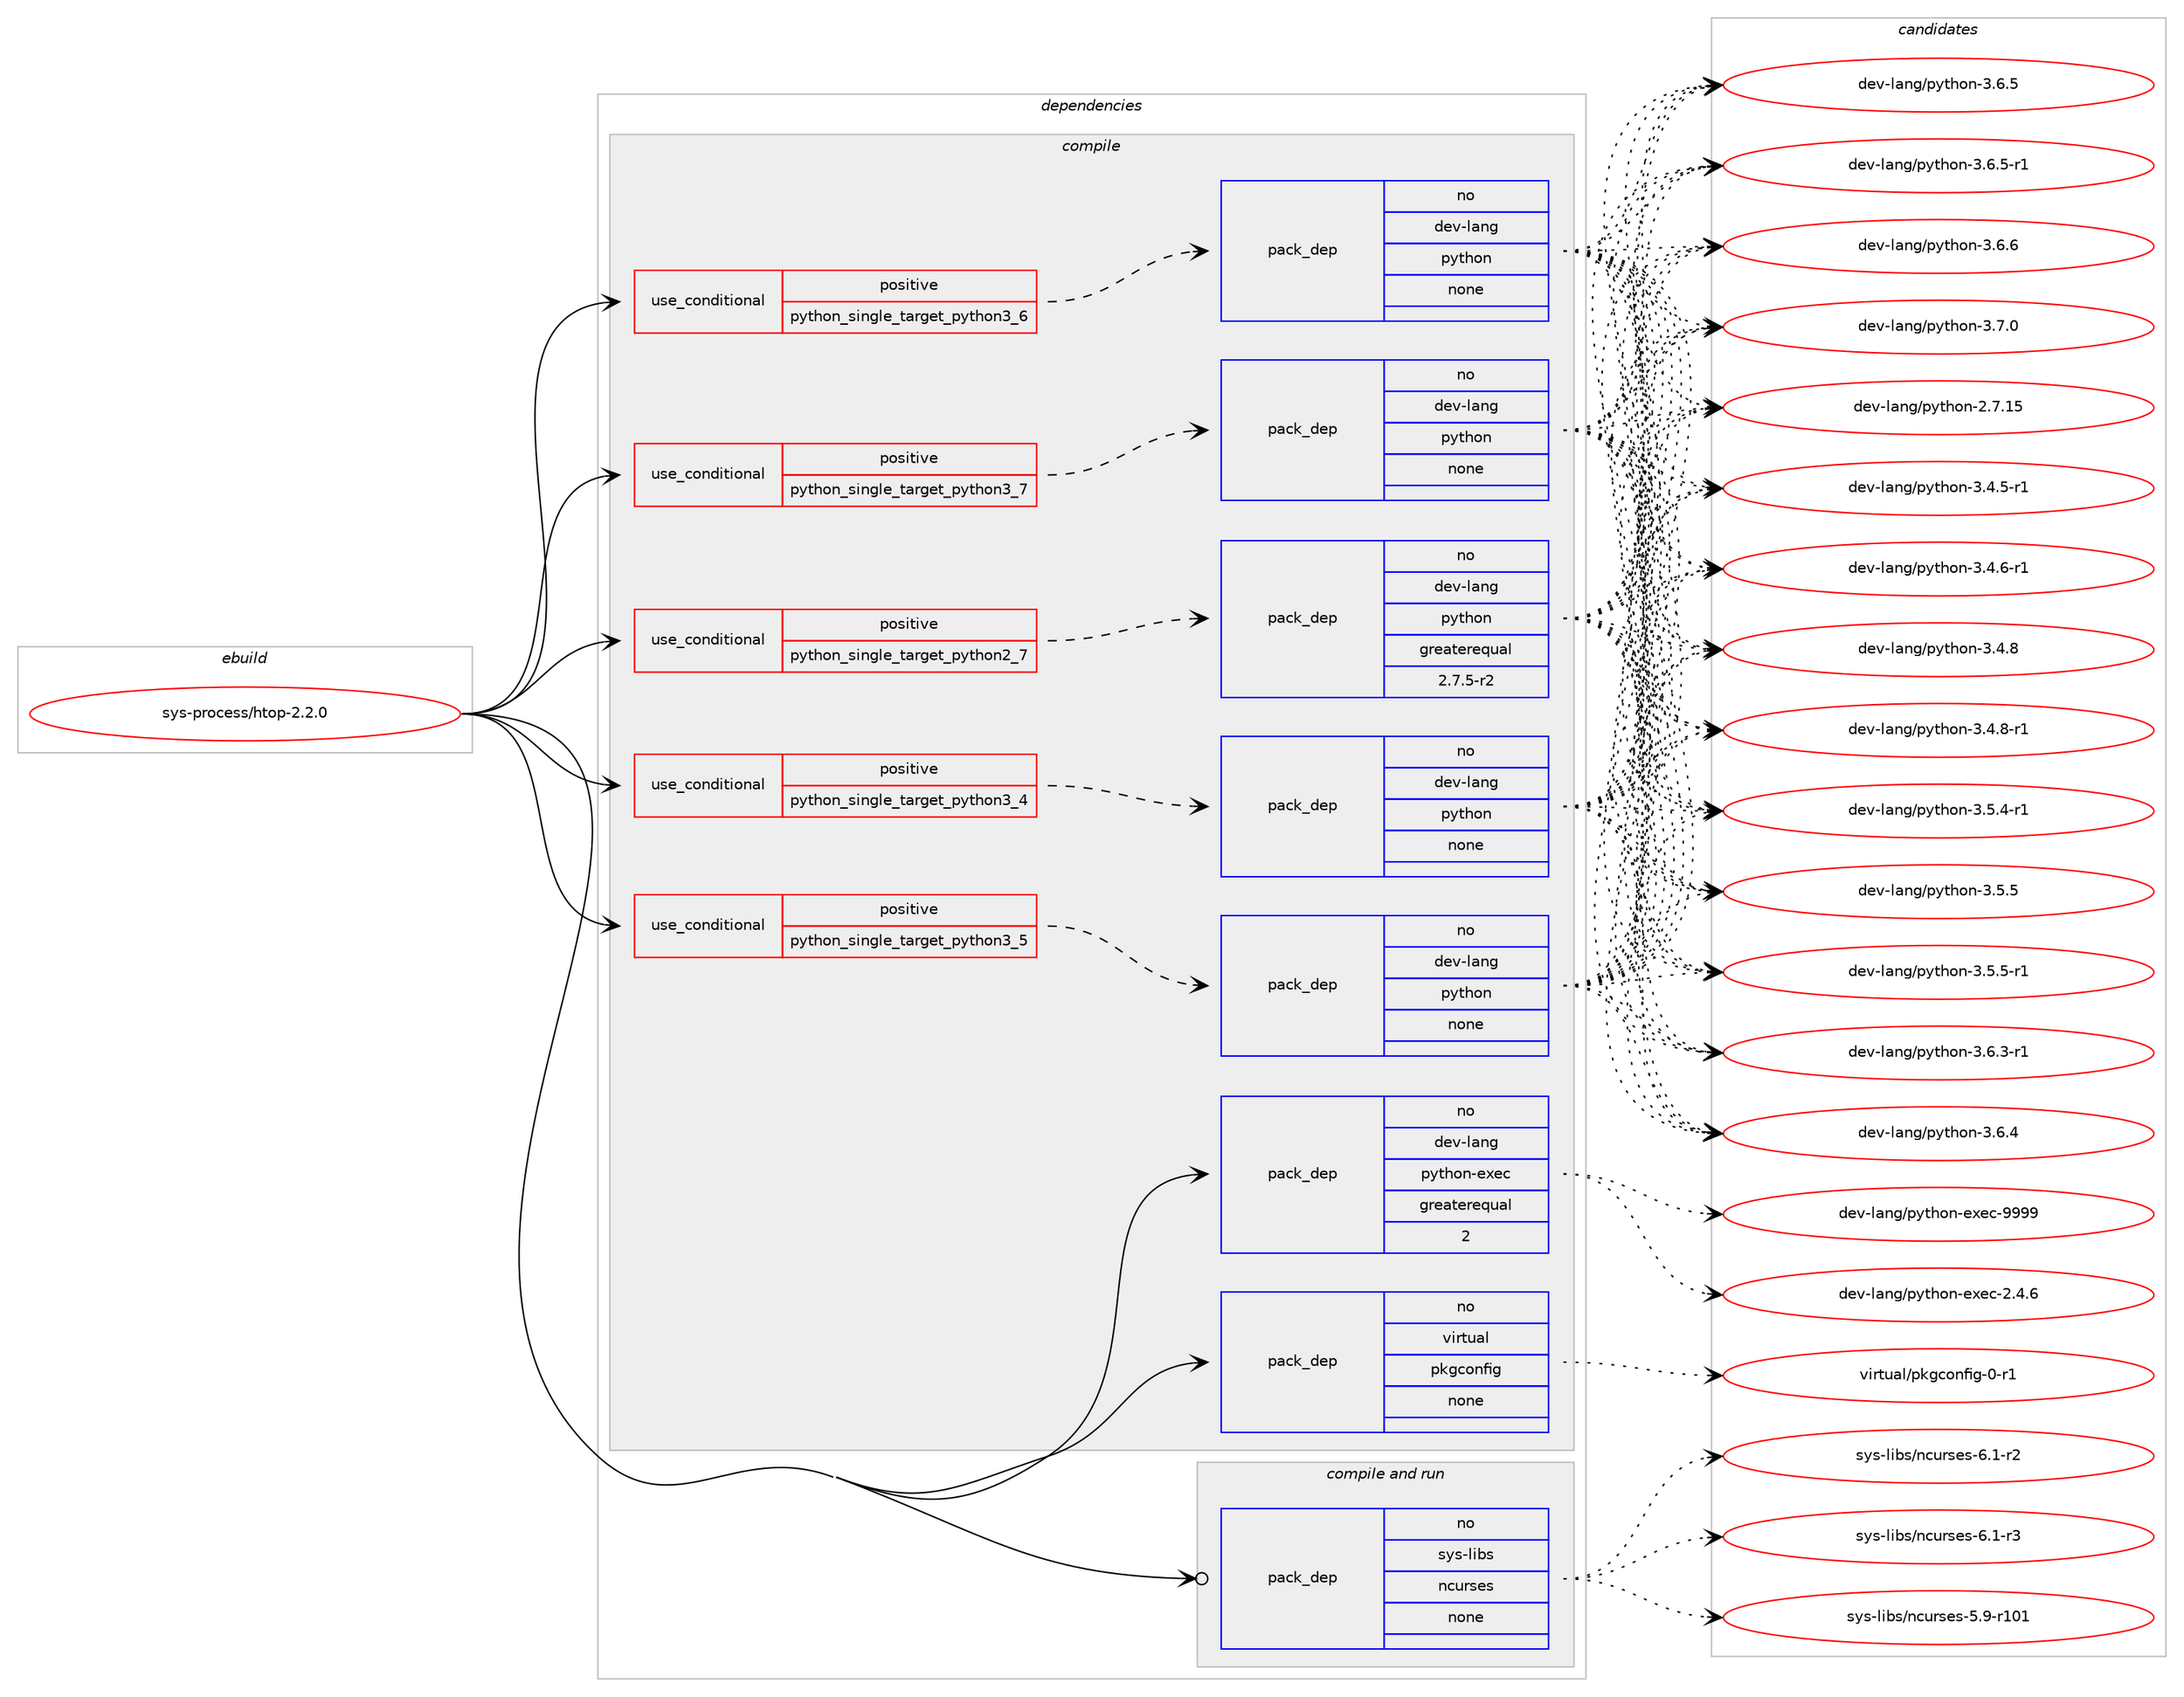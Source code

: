 digraph prolog {

# *************
# Graph options
# *************

newrank=true;
concentrate=true;
compound=true;
graph [rankdir=LR,fontname=Helvetica,fontsize=10,ranksep=1.5];#, ranksep=2.5, nodesep=0.2];
edge  [arrowhead=vee];
node  [fontname=Helvetica,fontsize=10];

# **********
# The ebuild
# **********

subgraph cluster_leftcol {
color=gray;
rank=same;
label=<<i>ebuild</i>>;
id [label="sys-process/htop-2.2.0", color=red, width=4, href="../sys-process/htop-2.2.0.svg"];
}

# ****************
# The dependencies
# ****************

subgraph cluster_midcol {
color=gray;
label=<<i>dependencies</i>>;
subgraph cluster_compile {
fillcolor="#eeeeee";
style=filled;
label=<<i>compile</i>>;
subgraph cond1490 {
dependency8309 [label=<<TABLE BORDER="0" CELLBORDER="1" CELLSPACING="0" CELLPADDING="4"><TR><TD ROWSPAN="3" CELLPADDING="10">use_conditional</TD></TR><TR><TD>positive</TD></TR><TR><TD>python_single_target_python2_7</TD></TR></TABLE>>, shape=none, color=red];
subgraph pack6645 {
dependency8310 [label=<<TABLE BORDER="0" CELLBORDER="1" CELLSPACING="0" CELLPADDING="4" WIDTH="220"><TR><TD ROWSPAN="6" CELLPADDING="30">pack_dep</TD></TR><TR><TD WIDTH="110">no</TD></TR><TR><TD>dev-lang</TD></TR><TR><TD>python</TD></TR><TR><TD>greaterequal</TD></TR><TR><TD>2.7.5-r2</TD></TR></TABLE>>, shape=none, color=blue];
}
dependency8309:e -> dependency8310:w [weight=20,style="dashed",arrowhead="vee"];
}
id:e -> dependency8309:w [weight=20,style="solid",arrowhead="vee"];
subgraph cond1491 {
dependency8311 [label=<<TABLE BORDER="0" CELLBORDER="1" CELLSPACING="0" CELLPADDING="4"><TR><TD ROWSPAN="3" CELLPADDING="10">use_conditional</TD></TR><TR><TD>positive</TD></TR><TR><TD>python_single_target_python3_4</TD></TR></TABLE>>, shape=none, color=red];
subgraph pack6646 {
dependency8312 [label=<<TABLE BORDER="0" CELLBORDER="1" CELLSPACING="0" CELLPADDING="4" WIDTH="220"><TR><TD ROWSPAN="6" CELLPADDING="30">pack_dep</TD></TR><TR><TD WIDTH="110">no</TD></TR><TR><TD>dev-lang</TD></TR><TR><TD>python</TD></TR><TR><TD>none</TD></TR><TR><TD></TD></TR></TABLE>>, shape=none, color=blue];
}
dependency8311:e -> dependency8312:w [weight=20,style="dashed",arrowhead="vee"];
}
id:e -> dependency8311:w [weight=20,style="solid",arrowhead="vee"];
subgraph cond1492 {
dependency8313 [label=<<TABLE BORDER="0" CELLBORDER="1" CELLSPACING="0" CELLPADDING="4"><TR><TD ROWSPAN="3" CELLPADDING="10">use_conditional</TD></TR><TR><TD>positive</TD></TR><TR><TD>python_single_target_python3_5</TD></TR></TABLE>>, shape=none, color=red];
subgraph pack6647 {
dependency8314 [label=<<TABLE BORDER="0" CELLBORDER="1" CELLSPACING="0" CELLPADDING="4" WIDTH="220"><TR><TD ROWSPAN="6" CELLPADDING="30">pack_dep</TD></TR><TR><TD WIDTH="110">no</TD></TR><TR><TD>dev-lang</TD></TR><TR><TD>python</TD></TR><TR><TD>none</TD></TR><TR><TD></TD></TR></TABLE>>, shape=none, color=blue];
}
dependency8313:e -> dependency8314:w [weight=20,style="dashed",arrowhead="vee"];
}
id:e -> dependency8313:w [weight=20,style="solid",arrowhead="vee"];
subgraph cond1493 {
dependency8315 [label=<<TABLE BORDER="0" CELLBORDER="1" CELLSPACING="0" CELLPADDING="4"><TR><TD ROWSPAN="3" CELLPADDING="10">use_conditional</TD></TR><TR><TD>positive</TD></TR><TR><TD>python_single_target_python3_6</TD></TR></TABLE>>, shape=none, color=red];
subgraph pack6648 {
dependency8316 [label=<<TABLE BORDER="0" CELLBORDER="1" CELLSPACING="0" CELLPADDING="4" WIDTH="220"><TR><TD ROWSPAN="6" CELLPADDING="30">pack_dep</TD></TR><TR><TD WIDTH="110">no</TD></TR><TR><TD>dev-lang</TD></TR><TR><TD>python</TD></TR><TR><TD>none</TD></TR><TR><TD></TD></TR></TABLE>>, shape=none, color=blue];
}
dependency8315:e -> dependency8316:w [weight=20,style="dashed",arrowhead="vee"];
}
id:e -> dependency8315:w [weight=20,style="solid",arrowhead="vee"];
subgraph cond1494 {
dependency8317 [label=<<TABLE BORDER="0" CELLBORDER="1" CELLSPACING="0" CELLPADDING="4"><TR><TD ROWSPAN="3" CELLPADDING="10">use_conditional</TD></TR><TR><TD>positive</TD></TR><TR><TD>python_single_target_python3_7</TD></TR></TABLE>>, shape=none, color=red];
subgraph pack6649 {
dependency8318 [label=<<TABLE BORDER="0" CELLBORDER="1" CELLSPACING="0" CELLPADDING="4" WIDTH="220"><TR><TD ROWSPAN="6" CELLPADDING="30">pack_dep</TD></TR><TR><TD WIDTH="110">no</TD></TR><TR><TD>dev-lang</TD></TR><TR><TD>python</TD></TR><TR><TD>none</TD></TR><TR><TD></TD></TR></TABLE>>, shape=none, color=blue];
}
dependency8317:e -> dependency8318:w [weight=20,style="dashed",arrowhead="vee"];
}
id:e -> dependency8317:w [weight=20,style="solid",arrowhead="vee"];
subgraph pack6650 {
dependency8319 [label=<<TABLE BORDER="0" CELLBORDER="1" CELLSPACING="0" CELLPADDING="4" WIDTH="220"><TR><TD ROWSPAN="6" CELLPADDING="30">pack_dep</TD></TR><TR><TD WIDTH="110">no</TD></TR><TR><TD>dev-lang</TD></TR><TR><TD>python-exec</TD></TR><TR><TD>greaterequal</TD></TR><TR><TD>2</TD></TR></TABLE>>, shape=none, color=blue];
}
id:e -> dependency8319:w [weight=20,style="solid",arrowhead="vee"];
subgraph pack6651 {
dependency8320 [label=<<TABLE BORDER="0" CELLBORDER="1" CELLSPACING="0" CELLPADDING="4" WIDTH="220"><TR><TD ROWSPAN="6" CELLPADDING="30">pack_dep</TD></TR><TR><TD WIDTH="110">no</TD></TR><TR><TD>virtual</TD></TR><TR><TD>pkgconfig</TD></TR><TR><TD>none</TD></TR><TR><TD></TD></TR></TABLE>>, shape=none, color=blue];
}
id:e -> dependency8320:w [weight=20,style="solid",arrowhead="vee"];
}
subgraph cluster_compileandrun {
fillcolor="#eeeeee";
style=filled;
label=<<i>compile and run</i>>;
subgraph pack6652 {
dependency8321 [label=<<TABLE BORDER="0" CELLBORDER="1" CELLSPACING="0" CELLPADDING="4" WIDTH="220"><TR><TD ROWSPAN="6" CELLPADDING="30">pack_dep</TD></TR><TR><TD WIDTH="110">no</TD></TR><TR><TD>sys-libs</TD></TR><TR><TD>ncurses</TD></TR><TR><TD>none</TD></TR><TR><TD></TD></TR></TABLE>>, shape=none, color=blue];
}
id:e -> dependency8321:w [weight=20,style="solid",arrowhead="odotvee"];
}
subgraph cluster_run {
fillcolor="#eeeeee";
style=filled;
label=<<i>run</i>>;
}
}

# **************
# The candidates
# **************

subgraph cluster_choices {
rank=same;
color=gray;
label=<<i>candidates</i>>;

subgraph choice6645 {
color=black;
nodesep=1;
choice10010111845108971101034711212111610411111045504655464953 [label="dev-lang/python-2.7.15", color=red, width=4,href="../dev-lang/python-2.7.15.svg"];
choice1001011184510897110103471121211161041111104551465246534511449 [label="dev-lang/python-3.4.5-r1", color=red, width=4,href="../dev-lang/python-3.4.5-r1.svg"];
choice1001011184510897110103471121211161041111104551465246544511449 [label="dev-lang/python-3.4.6-r1", color=red, width=4,href="../dev-lang/python-3.4.6-r1.svg"];
choice100101118451089711010347112121116104111110455146524656 [label="dev-lang/python-3.4.8", color=red, width=4,href="../dev-lang/python-3.4.8.svg"];
choice1001011184510897110103471121211161041111104551465246564511449 [label="dev-lang/python-3.4.8-r1", color=red, width=4,href="../dev-lang/python-3.4.8-r1.svg"];
choice1001011184510897110103471121211161041111104551465346524511449 [label="dev-lang/python-3.5.4-r1", color=red, width=4,href="../dev-lang/python-3.5.4-r1.svg"];
choice100101118451089711010347112121116104111110455146534653 [label="dev-lang/python-3.5.5", color=red, width=4,href="../dev-lang/python-3.5.5.svg"];
choice1001011184510897110103471121211161041111104551465346534511449 [label="dev-lang/python-3.5.5-r1", color=red, width=4,href="../dev-lang/python-3.5.5-r1.svg"];
choice1001011184510897110103471121211161041111104551465446514511449 [label="dev-lang/python-3.6.3-r1", color=red, width=4,href="../dev-lang/python-3.6.3-r1.svg"];
choice100101118451089711010347112121116104111110455146544652 [label="dev-lang/python-3.6.4", color=red, width=4,href="../dev-lang/python-3.6.4.svg"];
choice100101118451089711010347112121116104111110455146544653 [label="dev-lang/python-3.6.5", color=red, width=4,href="../dev-lang/python-3.6.5.svg"];
choice1001011184510897110103471121211161041111104551465446534511449 [label="dev-lang/python-3.6.5-r1", color=red, width=4,href="../dev-lang/python-3.6.5-r1.svg"];
choice100101118451089711010347112121116104111110455146544654 [label="dev-lang/python-3.6.6", color=red, width=4,href="../dev-lang/python-3.6.6.svg"];
choice100101118451089711010347112121116104111110455146554648 [label="dev-lang/python-3.7.0", color=red, width=4,href="../dev-lang/python-3.7.0.svg"];
dependency8310:e -> choice10010111845108971101034711212111610411111045504655464953:w [style=dotted,weight="100"];
dependency8310:e -> choice1001011184510897110103471121211161041111104551465246534511449:w [style=dotted,weight="100"];
dependency8310:e -> choice1001011184510897110103471121211161041111104551465246544511449:w [style=dotted,weight="100"];
dependency8310:e -> choice100101118451089711010347112121116104111110455146524656:w [style=dotted,weight="100"];
dependency8310:e -> choice1001011184510897110103471121211161041111104551465246564511449:w [style=dotted,weight="100"];
dependency8310:e -> choice1001011184510897110103471121211161041111104551465346524511449:w [style=dotted,weight="100"];
dependency8310:e -> choice100101118451089711010347112121116104111110455146534653:w [style=dotted,weight="100"];
dependency8310:e -> choice1001011184510897110103471121211161041111104551465346534511449:w [style=dotted,weight="100"];
dependency8310:e -> choice1001011184510897110103471121211161041111104551465446514511449:w [style=dotted,weight="100"];
dependency8310:e -> choice100101118451089711010347112121116104111110455146544652:w [style=dotted,weight="100"];
dependency8310:e -> choice100101118451089711010347112121116104111110455146544653:w [style=dotted,weight="100"];
dependency8310:e -> choice1001011184510897110103471121211161041111104551465446534511449:w [style=dotted,weight="100"];
dependency8310:e -> choice100101118451089711010347112121116104111110455146544654:w [style=dotted,weight="100"];
dependency8310:e -> choice100101118451089711010347112121116104111110455146554648:w [style=dotted,weight="100"];
}
subgraph choice6646 {
color=black;
nodesep=1;
choice10010111845108971101034711212111610411111045504655464953 [label="dev-lang/python-2.7.15", color=red, width=4,href="../dev-lang/python-2.7.15.svg"];
choice1001011184510897110103471121211161041111104551465246534511449 [label="dev-lang/python-3.4.5-r1", color=red, width=4,href="../dev-lang/python-3.4.5-r1.svg"];
choice1001011184510897110103471121211161041111104551465246544511449 [label="dev-lang/python-3.4.6-r1", color=red, width=4,href="../dev-lang/python-3.4.6-r1.svg"];
choice100101118451089711010347112121116104111110455146524656 [label="dev-lang/python-3.4.8", color=red, width=4,href="../dev-lang/python-3.4.8.svg"];
choice1001011184510897110103471121211161041111104551465246564511449 [label="dev-lang/python-3.4.8-r1", color=red, width=4,href="../dev-lang/python-3.4.8-r1.svg"];
choice1001011184510897110103471121211161041111104551465346524511449 [label="dev-lang/python-3.5.4-r1", color=red, width=4,href="../dev-lang/python-3.5.4-r1.svg"];
choice100101118451089711010347112121116104111110455146534653 [label="dev-lang/python-3.5.5", color=red, width=4,href="../dev-lang/python-3.5.5.svg"];
choice1001011184510897110103471121211161041111104551465346534511449 [label="dev-lang/python-3.5.5-r1", color=red, width=4,href="../dev-lang/python-3.5.5-r1.svg"];
choice1001011184510897110103471121211161041111104551465446514511449 [label="dev-lang/python-3.6.3-r1", color=red, width=4,href="../dev-lang/python-3.6.3-r1.svg"];
choice100101118451089711010347112121116104111110455146544652 [label="dev-lang/python-3.6.4", color=red, width=4,href="../dev-lang/python-3.6.4.svg"];
choice100101118451089711010347112121116104111110455146544653 [label="dev-lang/python-3.6.5", color=red, width=4,href="../dev-lang/python-3.6.5.svg"];
choice1001011184510897110103471121211161041111104551465446534511449 [label="dev-lang/python-3.6.5-r1", color=red, width=4,href="../dev-lang/python-3.6.5-r1.svg"];
choice100101118451089711010347112121116104111110455146544654 [label="dev-lang/python-3.6.6", color=red, width=4,href="../dev-lang/python-3.6.6.svg"];
choice100101118451089711010347112121116104111110455146554648 [label="dev-lang/python-3.7.0", color=red, width=4,href="../dev-lang/python-3.7.0.svg"];
dependency8312:e -> choice10010111845108971101034711212111610411111045504655464953:w [style=dotted,weight="100"];
dependency8312:e -> choice1001011184510897110103471121211161041111104551465246534511449:w [style=dotted,weight="100"];
dependency8312:e -> choice1001011184510897110103471121211161041111104551465246544511449:w [style=dotted,weight="100"];
dependency8312:e -> choice100101118451089711010347112121116104111110455146524656:w [style=dotted,weight="100"];
dependency8312:e -> choice1001011184510897110103471121211161041111104551465246564511449:w [style=dotted,weight="100"];
dependency8312:e -> choice1001011184510897110103471121211161041111104551465346524511449:w [style=dotted,weight="100"];
dependency8312:e -> choice100101118451089711010347112121116104111110455146534653:w [style=dotted,weight="100"];
dependency8312:e -> choice1001011184510897110103471121211161041111104551465346534511449:w [style=dotted,weight="100"];
dependency8312:e -> choice1001011184510897110103471121211161041111104551465446514511449:w [style=dotted,weight="100"];
dependency8312:e -> choice100101118451089711010347112121116104111110455146544652:w [style=dotted,weight="100"];
dependency8312:e -> choice100101118451089711010347112121116104111110455146544653:w [style=dotted,weight="100"];
dependency8312:e -> choice1001011184510897110103471121211161041111104551465446534511449:w [style=dotted,weight="100"];
dependency8312:e -> choice100101118451089711010347112121116104111110455146544654:w [style=dotted,weight="100"];
dependency8312:e -> choice100101118451089711010347112121116104111110455146554648:w [style=dotted,weight="100"];
}
subgraph choice6647 {
color=black;
nodesep=1;
choice10010111845108971101034711212111610411111045504655464953 [label="dev-lang/python-2.7.15", color=red, width=4,href="../dev-lang/python-2.7.15.svg"];
choice1001011184510897110103471121211161041111104551465246534511449 [label="dev-lang/python-3.4.5-r1", color=red, width=4,href="../dev-lang/python-3.4.5-r1.svg"];
choice1001011184510897110103471121211161041111104551465246544511449 [label="dev-lang/python-3.4.6-r1", color=red, width=4,href="../dev-lang/python-3.4.6-r1.svg"];
choice100101118451089711010347112121116104111110455146524656 [label="dev-lang/python-3.4.8", color=red, width=4,href="../dev-lang/python-3.4.8.svg"];
choice1001011184510897110103471121211161041111104551465246564511449 [label="dev-lang/python-3.4.8-r1", color=red, width=4,href="../dev-lang/python-3.4.8-r1.svg"];
choice1001011184510897110103471121211161041111104551465346524511449 [label="dev-lang/python-3.5.4-r1", color=red, width=4,href="../dev-lang/python-3.5.4-r1.svg"];
choice100101118451089711010347112121116104111110455146534653 [label="dev-lang/python-3.5.5", color=red, width=4,href="../dev-lang/python-3.5.5.svg"];
choice1001011184510897110103471121211161041111104551465346534511449 [label="dev-lang/python-3.5.5-r1", color=red, width=4,href="../dev-lang/python-3.5.5-r1.svg"];
choice1001011184510897110103471121211161041111104551465446514511449 [label="dev-lang/python-3.6.3-r1", color=red, width=4,href="../dev-lang/python-3.6.3-r1.svg"];
choice100101118451089711010347112121116104111110455146544652 [label="dev-lang/python-3.6.4", color=red, width=4,href="../dev-lang/python-3.6.4.svg"];
choice100101118451089711010347112121116104111110455146544653 [label="dev-lang/python-3.6.5", color=red, width=4,href="../dev-lang/python-3.6.5.svg"];
choice1001011184510897110103471121211161041111104551465446534511449 [label="dev-lang/python-3.6.5-r1", color=red, width=4,href="../dev-lang/python-3.6.5-r1.svg"];
choice100101118451089711010347112121116104111110455146544654 [label="dev-lang/python-3.6.6", color=red, width=4,href="../dev-lang/python-3.6.6.svg"];
choice100101118451089711010347112121116104111110455146554648 [label="dev-lang/python-3.7.0", color=red, width=4,href="../dev-lang/python-3.7.0.svg"];
dependency8314:e -> choice10010111845108971101034711212111610411111045504655464953:w [style=dotted,weight="100"];
dependency8314:e -> choice1001011184510897110103471121211161041111104551465246534511449:w [style=dotted,weight="100"];
dependency8314:e -> choice1001011184510897110103471121211161041111104551465246544511449:w [style=dotted,weight="100"];
dependency8314:e -> choice100101118451089711010347112121116104111110455146524656:w [style=dotted,weight="100"];
dependency8314:e -> choice1001011184510897110103471121211161041111104551465246564511449:w [style=dotted,weight="100"];
dependency8314:e -> choice1001011184510897110103471121211161041111104551465346524511449:w [style=dotted,weight="100"];
dependency8314:e -> choice100101118451089711010347112121116104111110455146534653:w [style=dotted,weight="100"];
dependency8314:e -> choice1001011184510897110103471121211161041111104551465346534511449:w [style=dotted,weight="100"];
dependency8314:e -> choice1001011184510897110103471121211161041111104551465446514511449:w [style=dotted,weight="100"];
dependency8314:e -> choice100101118451089711010347112121116104111110455146544652:w [style=dotted,weight="100"];
dependency8314:e -> choice100101118451089711010347112121116104111110455146544653:w [style=dotted,weight="100"];
dependency8314:e -> choice1001011184510897110103471121211161041111104551465446534511449:w [style=dotted,weight="100"];
dependency8314:e -> choice100101118451089711010347112121116104111110455146544654:w [style=dotted,weight="100"];
dependency8314:e -> choice100101118451089711010347112121116104111110455146554648:w [style=dotted,weight="100"];
}
subgraph choice6648 {
color=black;
nodesep=1;
choice10010111845108971101034711212111610411111045504655464953 [label="dev-lang/python-2.7.15", color=red, width=4,href="../dev-lang/python-2.7.15.svg"];
choice1001011184510897110103471121211161041111104551465246534511449 [label="dev-lang/python-3.4.5-r1", color=red, width=4,href="../dev-lang/python-3.4.5-r1.svg"];
choice1001011184510897110103471121211161041111104551465246544511449 [label="dev-lang/python-3.4.6-r1", color=red, width=4,href="../dev-lang/python-3.4.6-r1.svg"];
choice100101118451089711010347112121116104111110455146524656 [label="dev-lang/python-3.4.8", color=red, width=4,href="../dev-lang/python-3.4.8.svg"];
choice1001011184510897110103471121211161041111104551465246564511449 [label="dev-lang/python-3.4.8-r1", color=red, width=4,href="../dev-lang/python-3.4.8-r1.svg"];
choice1001011184510897110103471121211161041111104551465346524511449 [label="dev-lang/python-3.5.4-r1", color=red, width=4,href="../dev-lang/python-3.5.4-r1.svg"];
choice100101118451089711010347112121116104111110455146534653 [label="dev-lang/python-3.5.5", color=red, width=4,href="../dev-lang/python-3.5.5.svg"];
choice1001011184510897110103471121211161041111104551465346534511449 [label="dev-lang/python-3.5.5-r1", color=red, width=4,href="../dev-lang/python-3.5.5-r1.svg"];
choice1001011184510897110103471121211161041111104551465446514511449 [label="dev-lang/python-3.6.3-r1", color=red, width=4,href="../dev-lang/python-3.6.3-r1.svg"];
choice100101118451089711010347112121116104111110455146544652 [label="dev-lang/python-3.6.4", color=red, width=4,href="../dev-lang/python-3.6.4.svg"];
choice100101118451089711010347112121116104111110455146544653 [label="dev-lang/python-3.6.5", color=red, width=4,href="../dev-lang/python-3.6.5.svg"];
choice1001011184510897110103471121211161041111104551465446534511449 [label="dev-lang/python-3.6.5-r1", color=red, width=4,href="../dev-lang/python-3.6.5-r1.svg"];
choice100101118451089711010347112121116104111110455146544654 [label="dev-lang/python-3.6.6", color=red, width=4,href="../dev-lang/python-3.6.6.svg"];
choice100101118451089711010347112121116104111110455146554648 [label="dev-lang/python-3.7.0", color=red, width=4,href="../dev-lang/python-3.7.0.svg"];
dependency8316:e -> choice10010111845108971101034711212111610411111045504655464953:w [style=dotted,weight="100"];
dependency8316:e -> choice1001011184510897110103471121211161041111104551465246534511449:w [style=dotted,weight="100"];
dependency8316:e -> choice1001011184510897110103471121211161041111104551465246544511449:w [style=dotted,weight="100"];
dependency8316:e -> choice100101118451089711010347112121116104111110455146524656:w [style=dotted,weight="100"];
dependency8316:e -> choice1001011184510897110103471121211161041111104551465246564511449:w [style=dotted,weight="100"];
dependency8316:e -> choice1001011184510897110103471121211161041111104551465346524511449:w [style=dotted,weight="100"];
dependency8316:e -> choice100101118451089711010347112121116104111110455146534653:w [style=dotted,weight="100"];
dependency8316:e -> choice1001011184510897110103471121211161041111104551465346534511449:w [style=dotted,weight="100"];
dependency8316:e -> choice1001011184510897110103471121211161041111104551465446514511449:w [style=dotted,weight="100"];
dependency8316:e -> choice100101118451089711010347112121116104111110455146544652:w [style=dotted,weight="100"];
dependency8316:e -> choice100101118451089711010347112121116104111110455146544653:w [style=dotted,weight="100"];
dependency8316:e -> choice1001011184510897110103471121211161041111104551465446534511449:w [style=dotted,weight="100"];
dependency8316:e -> choice100101118451089711010347112121116104111110455146544654:w [style=dotted,weight="100"];
dependency8316:e -> choice100101118451089711010347112121116104111110455146554648:w [style=dotted,weight="100"];
}
subgraph choice6649 {
color=black;
nodesep=1;
choice10010111845108971101034711212111610411111045504655464953 [label="dev-lang/python-2.7.15", color=red, width=4,href="../dev-lang/python-2.7.15.svg"];
choice1001011184510897110103471121211161041111104551465246534511449 [label="dev-lang/python-3.4.5-r1", color=red, width=4,href="../dev-lang/python-3.4.5-r1.svg"];
choice1001011184510897110103471121211161041111104551465246544511449 [label="dev-lang/python-3.4.6-r1", color=red, width=4,href="../dev-lang/python-3.4.6-r1.svg"];
choice100101118451089711010347112121116104111110455146524656 [label="dev-lang/python-3.4.8", color=red, width=4,href="../dev-lang/python-3.4.8.svg"];
choice1001011184510897110103471121211161041111104551465246564511449 [label="dev-lang/python-3.4.8-r1", color=red, width=4,href="../dev-lang/python-3.4.8-r1.svg"];
choice1001011184510897110103471121211161041111104551465346524511449 [label="dev-lang/python-3.5.4-r1", color=red, width=4,href="../dev-lang/python-3.5.4-r1.svg"];
choice100101118451089711010347112121116104111110455146534653 [label="dev-lang/python-3.5.5", color=red, width=4,href="../dev-lang/python-3.5.5.svg"];
choice1001011184510897110103471121211161041111104551465346534511449 [label="dev-lang/python-3.5.5-r1", color=red, width=4,href="../dev-lang/python-3.5.5-r1.svg"];
choice1001011184510897110103471121211161041111104551465446514511449 [label="dev-lang/python-3.6.3-r1", color=red, width=4,href="../dev-lang/python-3.6.3-r1.svg"];
choice100101118451089711010347112121116104111110455146544652 [label="dev-lang/python-3.6.4", color=red, width=4,href="../dev-lang/python-3.6.4.svg"];
choice100101118451089711010347112121116104111110455146544653 [label="dev-lang/python-3.6.5", color=red, width=4,href="../dev-lang/python-3.6.5.svg"];
choice1001011184510897110103471121211161041111104551465446534511449 [label="dev-lang/python-3.6.5-r1", color=red, width=4,href="../dev-lang/python-3.6.5-r1.svg"];
choice100101118451089711010347112121116104111110455146544654 [label="dev-lang/python-3.6.6", color=red, width=4,href="../dev-lang/python-3.6.6.svg"];
choice100101118451089711010347112121116104111110455146554648 [label="dev-lang/python-3.7.0", color=red, width=4,href="../dev-lang/python-3.7.0.svg"];
dependency8318:e -> choice10010111845108971101034711212111610411111045504655464953:w [style=dotted,weight="100"];
dependency8318:e -> choice1001011184510897110103471121211161041111104551465246534511449:w [style=dotted,weight="100"];
dependency8318:e -> choice1001011184510897110103471121211161041111104551465246544511449:w [style=dotted,weight="100"];
dependency8318:e -> choice100101118451089711010347112121116104111110455146524656:w [style=dotted,weight="100"];
dependency8318:e -> choice1001011184510897110103471121211161041111104551465246564511449:w [style=dotted,weight="100"];
dependency8318:e -> choice1001011184510897110103471121211161041111104551465346524511449:w [style=dotted,weight="100"];
dependency8318:e -> choice100101118451089711010347112121116104111110455146534653:w [style=dotted,weight="100"];
dependency8318:e -> choice1001011184510897110103471121211161041111104551465346534511449:w [style=dotted,weight="100"];
dependency8318:e -> choice1001011184510897110103471121211161041111104551465446514511449:w [style=dotted,weight="100"];
dependency8318:e -> choice100101118451089711010347112121116104111110455146544652:w [style=dotted,weight="100"];
dependency8318:e -> choice100101118451089711010347112121116104111110455146544653:w [style=dotted,weight="100"];
dependency8318:e -> choice1001011184510897110103471121211161041111104551465446534511449:w [style=dotted,weight="100"];
dependency8318:e -> choice100101118451089711010347112121116104111110455146544654:w [style=dotted,weight="100"];
dependency8318:e -> choice100101118451089711010347112121116104111110455146554648:w [style=dotted,weight="100"];
}
subgraph choice6650 {
color=black;
nodesep=1;
choice1001011184510897110103471121211161041111104510112010199455046524654 [label="dev-lang/python-exec-2.4.6", color=red, width=4,href="../dev-lang/python-exec-2.4.6.svg"];
choice10010111845108971101034711212111610411111045101120101994557575757 [label="dev-lang/python-exec-9999", color=red, width=4,href="../dev-lang/python-exec-9999.svg"];
dependency8319:e -> choice1001011184510897110103471121211161041111104510112010199455046524654:w [style=dotted,weight="100"];
dependency8319:e -> choice10010111845108971101034711212111610411111045101120101994557575757:w [style=dotted,weight="100"];
}
subgraph choice6651 {
color=black;
nodesep=1;
choice11810511411611797108471121071039911111010210510345484511449 [label="virtual/pkgconfig-0-r1", color=red, width=4,href="../virtual/pkgconfig-0-r1.svg"];
dependency8320:e -> choice11810511411611797108471121071039911111010210510345484511449:w [style=dotted,weight="100"];
}
subgraph choice6652 {
color=black;
nodesep=1;
choice115121115451081059811547110991171141151011154553465745114494849 [label="sys-libs/ncurses-5.9-r101", color=red, width=4,href="../sys-libs/ncurses-5.9-r101.svg"];
choice11512111545108105981154711099117114115101115455446494511450 [label="sys-libs/ncurses-6.1-r2", color=red, width=4,href="../sys-libs/ncurses-6.1-r2.svg"];
choice11512111545108105981154711099117114115101115455446494511451 [label="sys-libs/ncurses-6.1-r3", color=red, width=4,href="../sys-libs/ncurses-6.1-r3.svg"];
dependency8321:e -> choice115121115451081059811547110991171141151011154553465745114494849:w [style=dotted,weight="100"];
dependency8321:e -> choice11512111545108105981154711099117114115101115455446494511450:w [style=dotted,weight="100"];
dependency8321:e -> choice11512111545108105981154711099117114115101115455446494511451:w [style=dotted,weight="100"];
}
}

}
